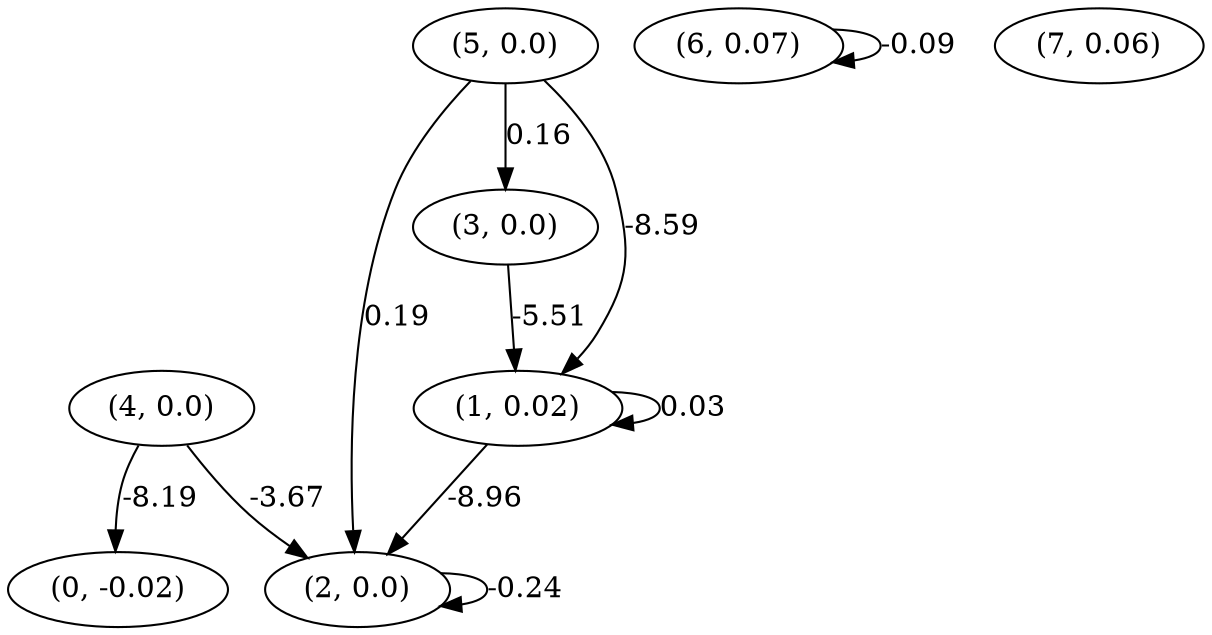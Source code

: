 digraph {
    0 [ label = "(0, -0.02)" ]
    1 [ label = "(1, 0.02)" ]
    2 [ label = "(2, 0.0)" ]
    3 [ label = "(3, 0.0)" ]
    4 [ label = "(4, 0.0)" ]
    5 [ label = "(5, 0.0)" ]
    6 [ label = "(6, 0.07)" ]
    7 [ label = "(7, 0.06)" ]
    1 -> 1 [ label = "0.03" ]
    2 -> 2 [ label = "-0.24" ]
    6 -> 6 [ label = "-0.09" ]
    4 -> 0 [ label = "-8.19" ]
    3 -> 1 [ label = "-5.51" ]
    5 -> 1 [ label = "-8.59" ]
    1 -> 2 [ label = "-8.96" ]
    4 -> 2 [ label = "-3.67" ]
    5 -> 2 [ label = "0.19" ]
    5 -> 3 [ label = "0.16" ]
}

